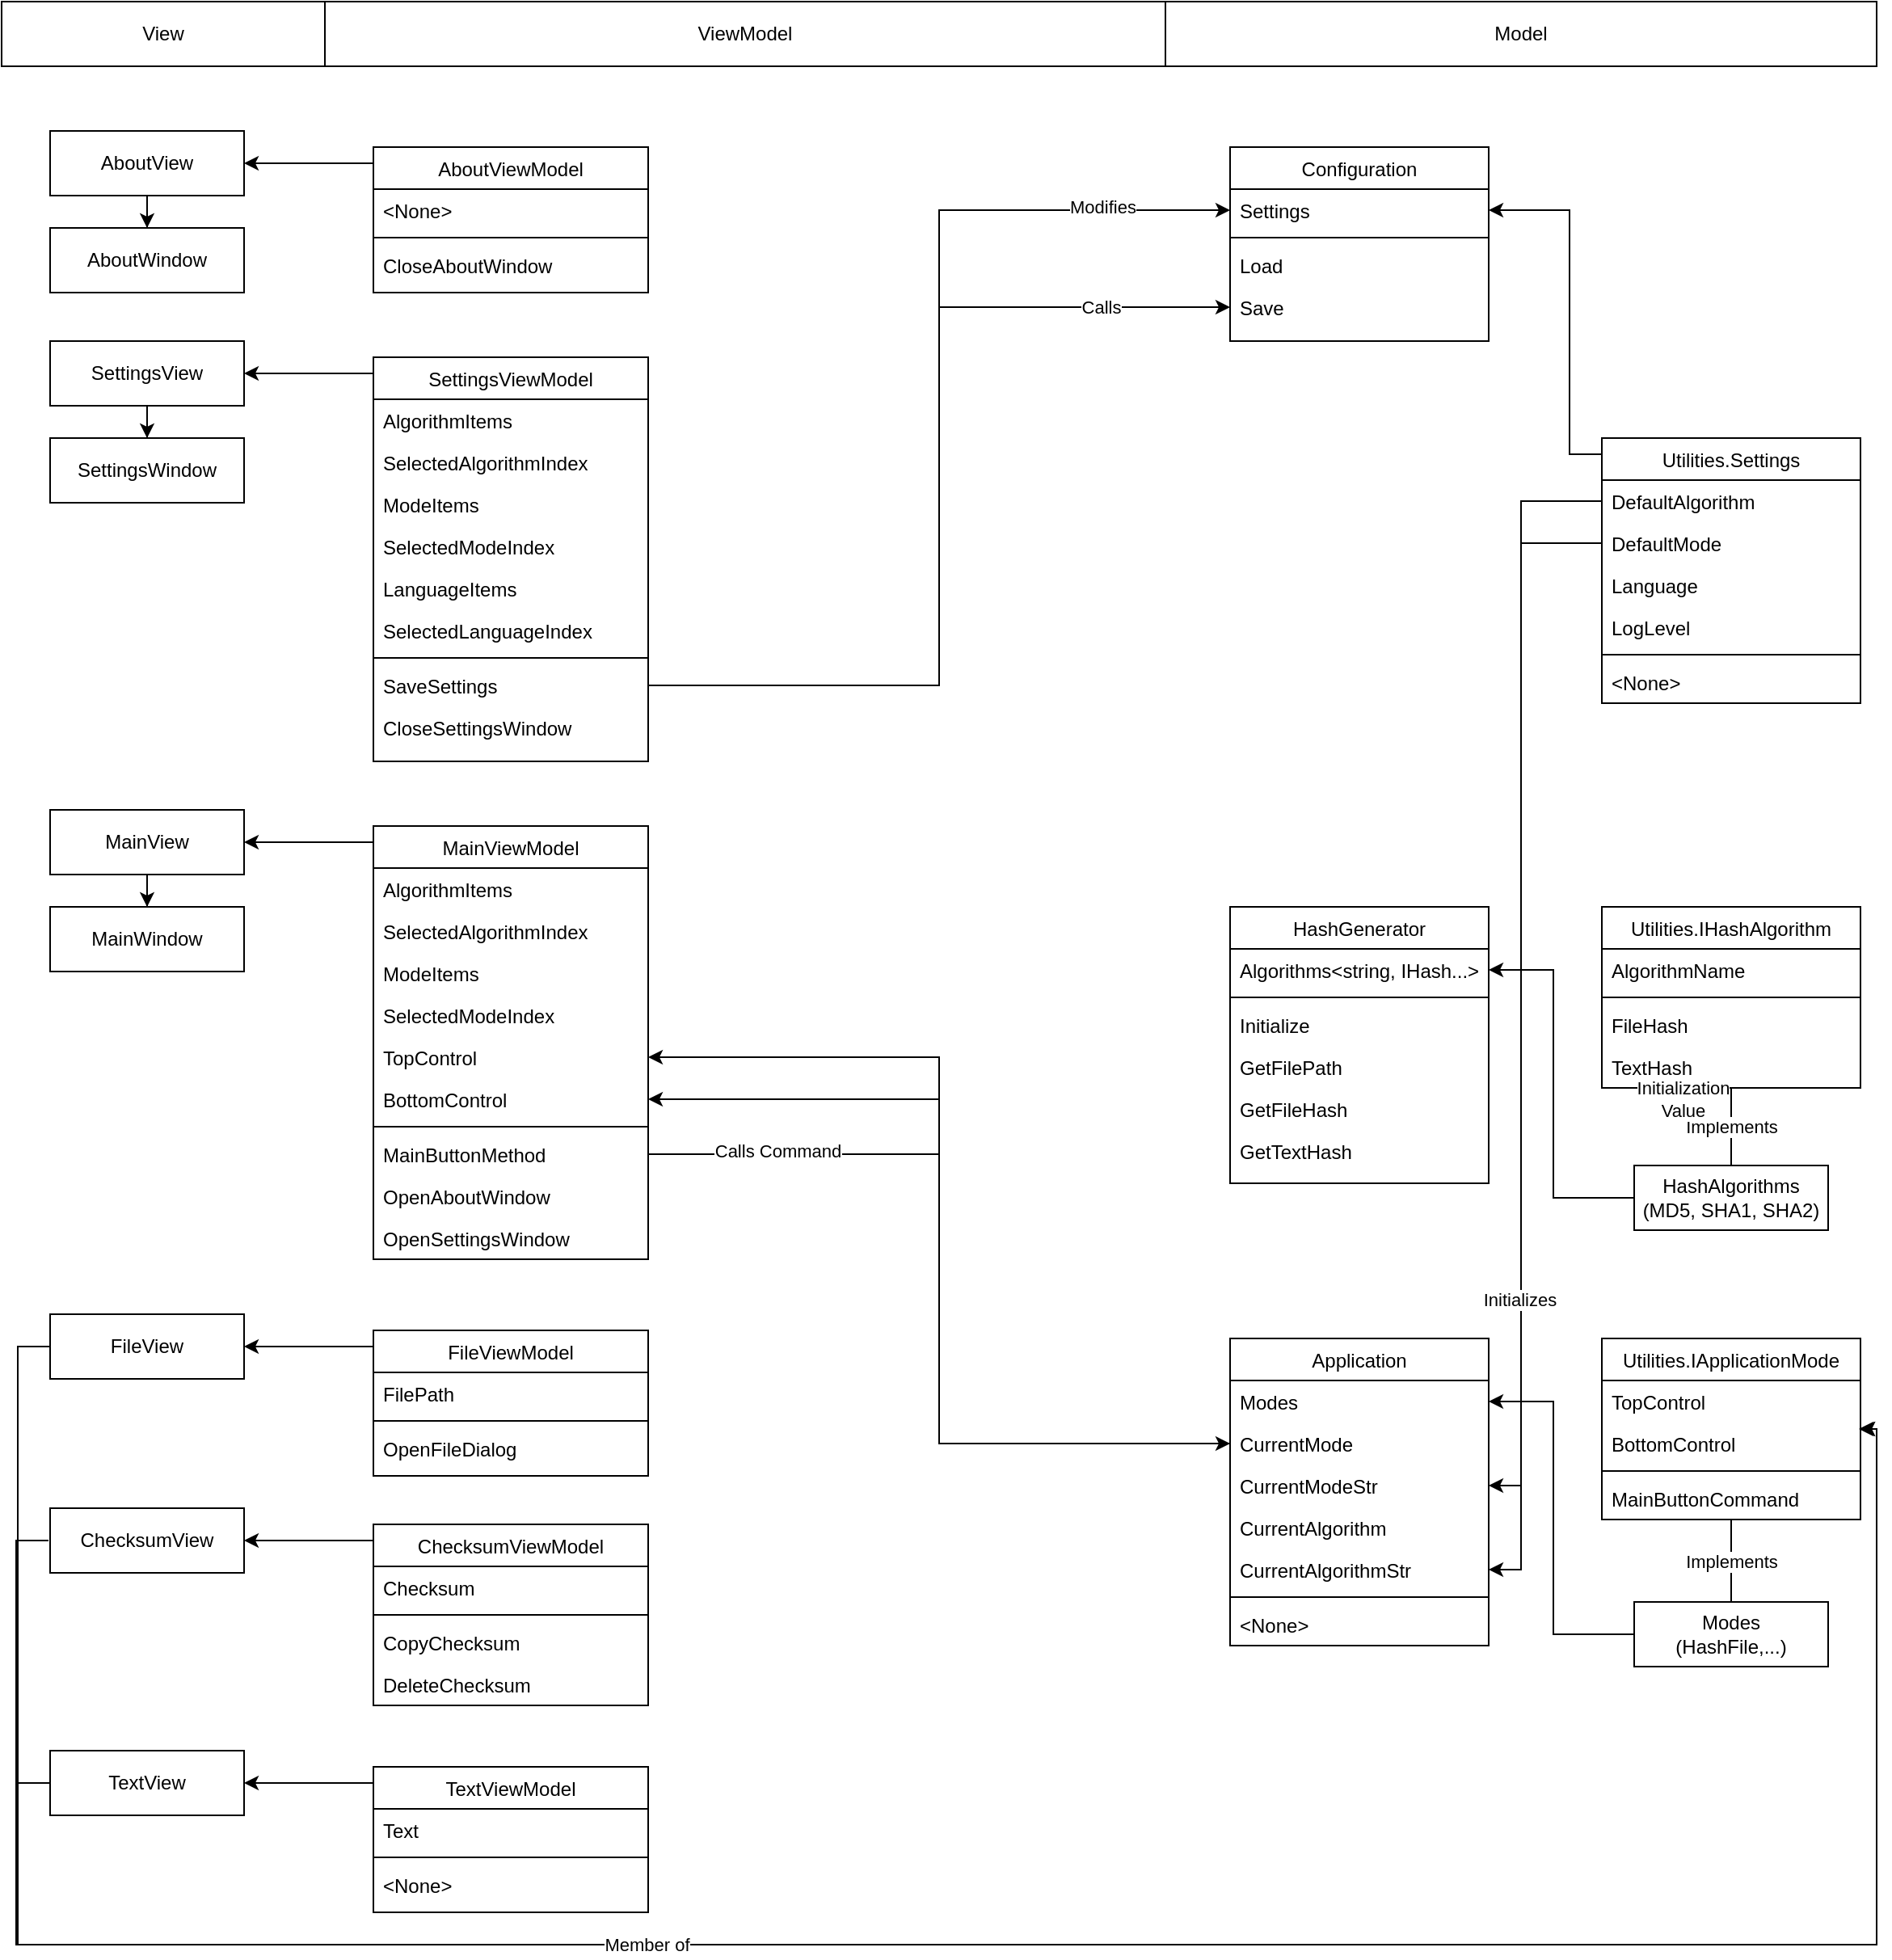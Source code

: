 <mxfile version="22.0.0" type="device">
  <diagram id="C5RBs43oDa-KdzZeNtuy" name="Page-1">
    <mxGraphModel dx="2074" dy="1118" grid="1" gridSize="10" guides="1" tooltips="1" connect="1" arrows="1" fold="1" page="1" pageScale="1" pageWidth="1169" pageHeight="827" math="0" shadow="0">
      <root>
        <mxCell id="WIyWlLk6GJQsqaUBKTNV-0" />
        <mxCell id="WIyWlLk6GJQsqaUBKTNV-1" parent="WIyWlLk6GJQsqaUBKTNV-0" />
        <mxCell id="zkfFHV4jXpPFQw0GAbJ--6" value="AboutViewModel" style="swimlane;fontStyle=0;align=center;verticalAlign=top;childLayout=stackLayout;horizontal=1;startSize=26;horizontalStack=0;resizeParent=1;resizeLast=0;collapsible=1;marginBottom=0;rounded=0;shadow=0;strokeWidth=1;" parent="WIyWlLk6GJQsqaUBKTNV-1" vertex="1">
          <mxGeometry x="230" y="90" width="170" height="90" as="geometry">
            <mxRectangle x="130" y="380" width="160" height="26" as="alternateBounds" />
          </mxGeometry>
        </mxCell>
        <mxCell id="zkfFHV4jXpPFQw0GAbJ--7" value="&lt;None&gt;" style="text;align=left;verticalAlign=top;spacingLeft=4;spacingRight=4;overflow=hidden;rotatable=0;points=[[0,0.5],[1,0.5]];portConstraint=eastwest;" parent="zkfFHV4jXpPFQw0GAbJ--6" vertex="1">
          <mxGeometry y="26" width="170" height="26" as="geometry" />
        </mxCell>
        <mxCell id="zkfFHV4jXpPFQw0GAbJ--9" value="" style="line;html=1;strokeWidth=1;align=left;verticalAlign=middle;spacingTop=-1;spacingLeft=3;spacingRight=3;rotatable=0;labelPosition=right;points=[];portConstraint=eastwest;" parent="zkfFHV4jXpPFQw0GAbJ--6" vertex="1">
          <mxGeometry y="52" width="170" height="8" as="geometry" />
        </mxCell>
        <mxCell id="zkfFHV4jXpPFQw0GAbJ--11" value="CloseAboutWindow" style="text;align=left;verticalAlign=top;spacingLeft=4;spacingRight=4;overflow=hidden;rotatable=0;points=[[0,0.5],[1,0.5]];portConstraint=eastwest;" parent="zkfFHV4jXpPFQw0GAbJ--6" vertex="1">
          <mxGeometry y="60" width="170" height="26" as="geometry" />
        </mxCell>
        <mxCell id="o7y_XkkryzYXUFu8QQgn-57" value="Implements" style="edgeStyle=orthogonalEdgeStyle;rounded=0;orthogonalLoop=1;jettySize=auto;html=1;endArrow=none;endFill=0;" parent="WIyWlLk6GJQsqaUBKTNV-1" source="o7y_XkkryzYXUFu8QQgn-0" target="o7y_XkkryzYXUFu8QQgn-56" edge="1">
          <mxGeometry relative="1" as="geometry" />
        </mxCell>
        <mxCell id="o7y_XkkryzYXUFu8QQgn-0" value="Utilities.IHashAlgorithm" style="swimlane;fontStyle=0;align=center;verticalAlign=top;childLayout=stackLayout;horizontal=1;startSize=26;horizontalStack=0;resizeParent=1;resizeLast=0;collapsible=1;marginBottom=0;rounded=0;shadow=0;strokeWidth=1;" parent="WIyWlLk6GJQsqaUBKTNV-1" vertex="1">
          <mxGeometry x="990" y="560" width="160" height="112" as="geometry">
            <mxRectangle x="130" y="380" width="160" height="26" as="alternateBounds" />
          </mxGeometry>
        </mxCell>
        <mxCell id="o7y_XkkryzYXUFu8QQgn-1" value="AlgorithmName" style="text;align=left;verticalAlign=top;spacingLeft=4;spacingRight=4;overflow=hidden;rotatable=0;points=[[0,0.5],[1,0.5]];portConstraint=eastwest;" parent="o7y_XkkryzYXUFu8QQgn-0" vertex="1">
          <mxGeometry y="26" width="160" height="26" as="geometry" />
        </mxCell>
        <mxCell id="o7y_XkkryzYXUFu8QQgn-2" value="" style="line;html=1;strokeWidth=1;align=left;verticalAlign=middle;spacingTop=-1;spacingLeft=3;spacingRight=3;rotatable=0;labelPosition=right;points=[];portConstraint=eastwest;" parent="o7y_XkkryzYXUFu8QQgn-0" vertex="1">
          <mxGeometry y="52" width="160" height="8" as="geometry" />
        </mxCell>
        <mxCell id="o7y_XkkryzYXUFu8QQgn-3" value="FileHash" style="text;align=left;verticalAlign=top;spacingLeft=4;spacingRight=4;overflow=hidden;rotatable=0;points=[[0,0.5],[1,0.5]];portConstraint=eastwest;" parent="o7y_XkkryzYXUFu8QQgn-0" vertex="1">
          <mxGeometry y="60" width="160" height="26" as="geometry" />
        </mxCell>
        <mxCell id="o7y_XkkryzYXUFu8QQgn-45" value="TextHash" style="text;align=left;verticalAlign=top;spacingLeft=4;spacingRight=4;overflow=hidden;rotatable=0;points=[[0,0.5],[1,0.5]];portConstraint=eastwest;" parent="o7y_XkkryzYXUFu8QQgn-0" vertex="1">
          <mxGeometry y="86" width="160" height="26" as="geometry" />
        </mxCell>
        <mxCell id="o7y_XkkryzYXUFu8QQgn-4" value="SettingsViewModel" style="swimlane;fontStyle=0;align=center;verticalAlign=top;childLayout=stackLayout;horizontal=1;startSize=26;horizontalStack=0;resizeParent=1;resizeLast=0;collapsible=1;marginBottom=0;rounded=0;shadow=0;strokeWidth=1;" parent="WIyWlLk6GJQsqaUBKTNV-1" vertex="1">
          <mxGeometry x="230" y="220" width="170" height="250" as="geometry">
            <mxRectangle x="130" y="380" width="160" height="26" as="alternateBounds" />
          </mxGeometry>
        </mxCell>
        <mxCell id="o7y_XkkryzYXUFu8QQgn-111" value="AlgorithmItems" style="text;align=left;verticalAlign=top;spacingLeft=4;spacingRight=4;overflow=hidden;rotatable=0;points=[[0,0.5],[1,0.5]];portConstraint=eastwest;" parent="o7y_XkkryzYXUFu8QQgn-4" vertex="1">
          <mxGeometry y="26" width="170" height="26" as="geometry" />
        </mxCell>
        <mxCell id="o7y_XkkryzYXUFu8QQgn-113" value="SelectedAlgorithmIndex" style="text;align=left;verticalAlign=top;spacingLeft=4;spacingRight=4;overflow=hidden;rotatable=0;points=[[0,0.5],[1,0.5]];portConstraint=eastwest;" parent="o7y_XkkryzYXUFu8QQgn-4" vertex="1">
          <mxGeometry y="52" width="170" height="26" as="geometry" />
        </mxCell>
        <mxCell id="o7y_XkkryzYXUFu8QQgn-8" value="ModeItems" style="text;align=left;verticalAlign=top;spacingLeft=4;spacingRight=4;overflow=hidden;rotatable=0;points=[[0,0.5],[1,0.5]];portConstraint=eastwest;" parent="o7y_XkkryzYXUFu8QQgn-4" vertex="1">
          <mxGeometry y="78" width="170" height="26" as="geometry" />
        </mxCell>
        <mxCell id="o7y_XkkryzYXUFu8QQgn-114" value="SelectedModeIndex" style="text;align=left;verticalAlign=top;spacingLeft=4;spacingRight=4;overflow=hidden;rotatable=0;points=[[0,0.5],[1,0.5]];portConstraint=eastwest;" parent="o7y_XkkryzYXUFu8QQgn-4" vertex="1">
          <mxGeometry y="104" width="170" height="26" as="geometry" />
        </mxCell>
        <mxCell id="o7y_XkkryzYXUFu8QQgn-9" value="LanguageItems" style="text;align=left;verticalAlign=top;spacingLeft=4;spacingRight=4;overflow=hidden;rotatable=0;points=[[0,0.5],[1,0.5]];portConstraint=eastwest;" parent="o7y_XkkryzYXUFu8QQgn-4" vertex="1">
          <mxGeometry y="130" width="170" height="26" as="geometry" />
        </mxCell>
        <mxCell id="o7y_XkkryzYXUFu8QQgn-116" value="SelectedLanguageIndex" style="text;align=left;verticalAlign=top;spacingLeft=4;spacingRight=4;overflow=hidden;rotatable=0;points=[[0,0.5],[1,0.5]];portConstraint=eastwest;" parent="o7y_XkkryzYXUFu8QQgn-4" vertex="1">
          <mxGeometry y="156" width="170" height="26" as="geometry" />
        </mxCell>
        <mxCell id="o7y_XkkryzYXUFu8QQgn-6" value="" style="line;html=1;strokeWidth=1;align=left;verticalAlign=middle;spacingTop=-1;spacingLeft=3;spacingRight=3;rotatable=0;labelPosition=right;points=[];portConstraint=eastwest;" parent="o7y_XkkryzYXUFu8QQgn-4" vertex="1">
          <mxGeometry y="182" width="170" height="8" as="geometry" />
        </mxCell>
        <mxCell id="o7y_XkkryzYXUFu8QQgn-7" value="SaveSettings" style="text;align=left;verticalAlign=top;spacingLeft=4;spacingRight=4;overflow=hidden;rotatable=0;points=[[0,0.5],[1,0.5]];portConstraint=eastwest;" parent="o7y_XkkryzYXUFu8QQgn-4" vertex="1">
          <mxGeometry y="190" width="170" height="26" as="geometry" />
        </mxCell>
        <mxCell id="o7y_XkkryzYXUFu8QQgn-10" value="CloseSettingsWindow" style="text;align=left;verticalAlign=top;spacingLeft=4;spacingRight=4;overflow=hidden;rotatable=0;points=[[0,0.5],[1,0.5]];portConstraint=eastwest;" parent="o7y_XkkryzYXUFu8QQgn-4" vertex="1">
          <mxGeometry y="216" width="170" height="26" as="geometry" />
        </mxCell>
        <mxCell id="o7y_XkkryzYXUFu8QQgn-11" value="MainViewModel" style="swimlane;fontStyle=0;align=center;verticalAlign=top;childLayout=stackLayout;horizontal=1;startSize=26;horizontalStack=0;resizeParent=1;resizeLast=0;collapsible=1;marginBottom=0;rounded=0;shadow=0;strokeWidth=1;" parent="WIyWlLk6GJQsqaUBKTNV-1" vertex="1">
          <mxGeometry x="230" y="510" width="170" height="268" as="geometry">
            <mxRectangle x="130" y="380" width="160" height="26" as="alternateBounds" />
          </mxGeometry>
        </mxCell>
        <mxCell id="o7y_XkkryzYXUFu8QQgn-12" value="AlgorithmItems" style="text;align=left;verticalAlign=top;spacingLeft=4;spacingRight=4;overflow=hidden;rotatable=0;points=[[0,0.5],[1,0.5]];portConstraint=eastwest;" parent="o7y_XkkryzYXUFu8QQgn-11" vertex="1">
          <mxGeometry y="26" width="170" height="26" as="geometry" />
        </mxCell>
        <mxCell id="o7y_XkkryzYXUFu8QQgn-112" value="SelectedAlgorithmIndex" style="text;align=left;verticalAlign=top;spacingLeft=4;spacingRight=4;overflow=hidden;rotatable=0;points=[[0,0.5],[1,0.5]];portConstraint=eastwest;" parent="o7y_XkkryzYXUFu8QQgn-11" vertex="1">
          <mxGeometry y="52" width="170" height="26" as="geometry" />
        </mxCell>
        <mxCell id="o7y_XkkryzYXUFu8QQgn-22" value="ModeItems" style="text;align=left;verticalAlign=top;spacingLeft=4;spacingRight=4;overflow=hidden;rotatable=0;points=[[0,0.5],[1,0.5]];portConstraint=eastwest;" parent="o7y_XkkryzYXUFu8QQgn-11" vertex="1">
          <mxGeometry y="78" width="170" height="26" as="geometry" />
        </mxCell>
        <mxCell id="o7y_XkkryzYXUFu8QQgn-117" value="SelectedModeIndex" style="text;align=left;verticalAlign=top;spacingLeft=4;spacingRight=4;overflow=hidden;rotatable=0;points=[[0,0.5],[1,0.5]];portConstraint=eastwest;" parent="o7y_XkkryzYXUFu8QQgn-11" vertex="1">
          <mxGeometry y="104" width="170" height="26" as="geometry" />
        </mxCell>
        <mxCell id="o7y_XkkryzYXUFu8QQgn-159" value="TopControl" style="text;align=left;verticalAlign=top;spacingLeft=4;spacingRight=4;overflow=hidden;rotatable=0;points=[[0,0.5],[1,0.5]];portConstraint=eastwest;" parent="o7y_XkkryzYXUFu8QQgn-11" vertex="1">
          <mxGeometry y="130" width="170" height="26" as="geometry" />
        </mxCell>
        <mxCell id="o7y_XkkryzYXUFu8QQgn-158" value="BottomControl" style="text;align=left;verticalAlign=top;spacingLeft=4;spacingRight=4;overflow=hidden;rotatable=0;points=[[0,0.5],[1,0.5]];portConstraint=eastwest;" parent="o7y_XkkryzYXUFu8QQgn-11" vertex="1">
          <mxGeometry y="156" width="170" height="26" as="geometry" />
        </mxCell>
        <mxCell id="o7y_XkkryzYXUFu8QQgn-13" value="" style="line;html=1;strokeWidth=1;align=left;verticalAlign=middle;spacingTop=-1;spacingLeft=3;spacingRight=3;rotatable=0;labelPosition=right;points=[];portConstraint=eastwest;" parent="o7y_XkkryzYXUFu8QQgn-11" vertex="1">
          <mxGeometry y="182" width="170" height="8" as="geometry" />
        </mxCell>
        <mxCell id="o7y_XkkryzYXUFu8QQgn-14" value="MainButtonMethod" style="text;align=left;verticalAlign=top;spacingLeft=4;spacingRight=4;overflow=hidden;rotatable=0;points=[[0,0.5],[1,0.5]];portConstraint=eastwest;" parent="o7y_XkkryzYXUFu8QQgn-11" vertex="1">
          <mxGeometry y="190" width="170" height="26" as="geometry" />
        </mxCell>
        <mxCell id="o7y_XkkryzYXUFu8QQgn-135" value="OpenAboutWindow" style="text;align=left;verticalAlign=top;spacingLeft=4;spacingRight=4;overflow=hidden;rotatable=0;points=[[0,0.5],[1,0.5]];portConstraint=eastwest;" parent="o7y_XkkryzYXUFu8QQgn-11" vertex="1">
          <mxGeometry y="216" width="170" height="26" as="geometry" />
        </mxCell>
        <mxCell id="o7y_XkkryzYXUFu8QQgn-136" value="OpenSettingsWindow" style="text;align=left;verticalAlign=top;spacingLeft=4;spacingRight=4;overflow=hidden;rotatable=0;points=[[0,0.5],[1,0.5]];portConstraint=eastwest;" parent="o7y_XkkryzYXUFu8QQgn-11" vertex="1">
          <mxGeometry y="242" width="170" height="26" as="geometry" />
        </mxCell>
        <mxCell id="o7y_XkkryzYXUFu8QQgn-16" style="edgeStyle=orthogonalEdgeStyle;rounded=0;orthogonalLoop=1;jettySize=auto;html=1;startArrow=classic;startFill=1;endArrow=none;endFill=0;" parent="WIyWlLk6GJQsqaUBKTNV-1" source="o7y_XkkryzYXUFu8QQgn-15" target="zkfFHV4jXpPFQw0GAbJ--6" edge="1">
          <mxGeometry relative="1" as="geometry">
            <Array as="points">
              <mxPoint x="190" y="100" />
              <mxPoint x="190" y="100" />
            </Array>
          </mxGeometry>
        </mxCell>
        <mxCell id="o7y_XkkryzYXUFu8QQgn-15" value="AboutView" style="rounded=0;whiteSpace=wrap;html=1;" parent="WIyWlLk6GJQsqaUBKTNV-1" vertex="1">
          <mxGeometry x="30" y="80" width="120" height="40" as="geometry" />
        </mxCell>
        <mxCell id="o7y_XkkryzYXUFu8QQgn-17" style="edgeStyle=orthogonalEdgeStyle;rounded=0;orthogonalLoop=1;jettySize=auto;html=1;startArrow=classic;startFill=1;endArrow=none;endFill=0;" parent="WIyWlLk6GJQsqaUBKTNV-1" source="o7y_XkkryzYXUFu8QQgn-18" target="o7y_XkkryzYXUFu8QQgn-4" edge="1">
          <mxGeometry relative="1" as="geometry">
            <mxPoint x="200" y="230" as="targetPoint" />
            <Array as="points">
              <mxPoint x="190" y="230" />
              <mxPoint x="190" y="230" />
            </Array>
          </mxGeometry>
        </mxCell>
        <mxCell id="o7y_XkkryzYXUFu8QQgn-18" value="SettingsView" style="rounded=0;whiteSpace=wrap;html=1;" parent="WIyWlLk6GJQsqaUBKTNV-1" vertex="1">
          <mxGeometry x="30" y="210" width="120" height="40" as="geometry" />
        </mxCell>
        <mxCell id="o7y_XkkryzYXUFu8QQgn-19" style="edgeStyle=orthogonalEdgeStyle;rounded=0;orthogonalLoop=1;jettySize=auto;html=1;startArrow=classic;startFill=1;endArrow=none;endFill=0;" parent="WIyWlLk6GJQsqaUBKTNV-1" source="o7y_XkkryzYXUFu8QQgn-20" target="o7y_XkkryzYXUFu8QQgn-11" edge="1">
          <mxGeometry relative="1" as="geometry">
            <mxPoint x="130" y="630" as="targetPoint" />
            <Array as="points">
              <mxPoint x="180" y="520" />
              <mxPoint x="180" y="520" />
            </Array>
          </mxGeometry>
        </mxCell>
        <mxCell id="o7y_XkkryzYXUFu8QQgn-20" value="MainView" style="rounded=0;whiteSpace=wrap;html=1;" parent="WIyWlLk6GJQsqaUBKTNV-1" vertex="1">
          <mxGeometry x="30" y="500" width="120" height="40" as="geometry" />
        </mxCell>
        <mxCell id="o7y_XkkryzYXUFu8QQgn-31" value="Configuration" style="swimlane;fontStyle=0;align=center;verticalAlign=top;childLayout=stackLayout;horizontal=1;startSize=26;horizontalStack=0;resizeParent=1;resizeLast=0;collapsible=1;marginBottom=0;rounded=0;shadow=0;strokeWidth=1;" parent="WIyWlLk6GJQsqaUBKTNV-1" vertex="1">
          <mxGeometry x="760" y="90" width="160" height="120" as="geometry">
            <mxRectangle x="130" y="380" width="160" height="26" as="alternateBounds" />
          </mxGeometry>
        </mxCell>
        <mxCell id="o7y_XkkryzYXUFu8QQgn-32" value="Settings" style="text;align=left;verticalAlign=top;spacingLeft=4;spacingRight=4;overflow=hidden;rotatable=0;points=[[0,0.5],[1,0.5]];portConstraint=eastwest;" parent="o7y_XkkryzYXUFu8QQgn-31" vertex="1">
          <mxGeometry y="26" width="160" height="26" as="geometry" />
        </mxCell>
        <mxCell id="o7y_XkkryzYXUFu8QQgn-33" value="" style="line;html=1;strokeWidth=1;align=left;verticalAlign=middle;spacingTop=-1;spacingLeft=3;spacingRight=3;rotatable=0;labelPosition=right;points=[];portConstraint=eastwest;" parent="o7y_XkkryzYXUFu8QQgn-31" vertex="1">
          <mxGeometry y="52" width="160" height="8" as="geometry" />
        </mxCell>
        <mxCell id="o7y_XkkryzYXUFu8QQgn-34" value="Load" style="text;align=left;verticalAlign=top;spacingLeft=4;spacingRight=4;overflow=hidden;rotatable=0;points=[[0,0.5],[1,0.5]];portConstraint=eastwest;" parent="o7y_XkkryzYXUFu8QQgn-31" vertex="1">
          <mxGeometry y="60" width="160" height="26" as="geometry" />
        </mxCell>
        <mxCell id="o7y_XkkryzYXUFu8QQgn-44" value="Save" style="text;align=left;verticalAlign=top;spacingLeft=4;spacingRight=4;overflow=hidden;rotatable=0;points=[[0,0.5],[1,0.5]];portConstraint=eastwest;" parent="o7y_XkkryzYXUFu8QQgn-31" vertex="1">
          <mxGeometry y="86" width="160" height="26" as="geometry" />
        </mxCell>
        <mxCell id="o7y_XkkryzYXUFu8QQgn-43" style="edgeStyle=orthogonalEdgeStyle;rounded=0;orthogonalLoop=1;jettySize=auto;html=1;" parent="WIyWlLk6GJQsqaUBKTNV-1" source="o7y_XkkryzYXUFu8QQgn-35" target="o7y_XkkryzYXUFu8QQgn-32" edge="1">
          <mxGeometry relative="1" as="geometry">
            <Array as="points">
              <mxPoint x="970" y="280" />
              <mxPoint x="970" y="129" />
            </Array>
          </mxGeometry>
        </mxCell>
        <mxCell id="o7y_XkkryzYXUFu8QQgn-35" value="Utilities.Settings" style="swimlane;fontStyle=0;align=center;verticalAlign=top;childLayout=stackLayout;horizontal=1;startSize=26;horizontalStack=0;resizeParent=1;resizeLast=0;collapsible=1;marginBottom=0;rounded=0;shadow=0;strokeWidth=1;" parent="WIyWlLk6GJQsqaUBKTNV-1" vertex="1">
          <mxGeometry x="990" y="270" width="160" height="164" as="geometry">
            <mxRectangle x="130" y="380" width="160" height="26" as="alternateBounds" />
          </mxGeometry>
        </mxCell>
        <mxCell id="o7y_XkkryzYXUFu8QQgn-36" value="DefaultAlgorithm" style="text;align=left;verticalAlign=top;spacingLeft=4;spacingRight=4;overflow=hidden;rotatable=0;points=[[0,0.5],[1,0.5]];portConstraint=eastwest;" parent="o7y_XkkryzYXUFu8QQgn-35" vertex="1">
          <mxGeometry y="26" width="160" height="26" as="geometry" />
        </mxCell>
        <mxCell id="o7y_XkkryzYXUFu8QQgn-39" value="DefaultMode" style="text;align=left;verticalAlign=top;spacingLeft=4;spacingRight=4;overflow=hidden;rotatable=0;points=[[0,0.5],[1,0.5]];portConstraint=eastwest;" parent="o7y_XkkryzYXUFu8QQgn-35" vertex="1">
          <mxGeometry y="52" width="160" height="26" as="geometry" />
        </mxCell>
        <mxCell id="o7y_XkkryzYXUFu8QQgn-41" value="Language" style="text;align=left;verticalAlign=top;spacingLeft=4;spacingRight=4;overflow=hidden;rotatable=0;points=[[0,0.5],[1,0.5]];portConstraint=eastwest;" parent="o7y_XkkryzYXUFu8QQgn-35" vertex="1">
          <mxGeometry y="78" width="160" height="26" as="geometry" />
        </mxCell>
        <mxCell id="o7y_XkkryzYXUFu8QQgn-40" value="LogLevel" style="text;align=left;verticalAlign=top;spacingLeft=4;spacingRight=4;overflow=hidden;rotatable=0;points=[[0,0.5],[1,0.5]];portConstraint=eastwest;" parent="o7y_XkkryzYXUFu8QQgn-35" vertex="1">
          <mxGeometry y="104" width="160" height="26" as="geometry" />
        </mxCell>
        <mxCell id="o7y_XkkryzYXUFu8QQgn-37" value="" style="line;html=1;strokeWidth=1;align=left;verticalAlign=middle;spacingTop=-1;spacingLeft=3;spacingRight=3;rotatable=0;labelPosition=right;points=[];portConstraint=eastwest;" parent="o7y_XkkryzYXUFu8QQgn-35" vertex="1">
          <mxGeometry y="130" width="160" height="8" as="geometry" />
        </mxCell>
        <mxCell id="o7y_XkkryzYXUFu8QQgn-42" value="&lt;None&gt;" style="text;align=left;verticalAlign=top;spacingLeft=4;spacingRight=4;overflow=hidden;rotatable=0;points=[[0,0.5],[1,0.5]];portConstraint=eastwest;" parent="o7y_XkkryzYXUFu8QQgn-35" vertex="1">
          <mxGeometry y="138" width="160" height="26" as="geometry" />
        </mxCell>
        <mxCell id="o7y_XkkryzYXUFu8QQgn-46" value="HashGenerator" style="swimlane;fontStyle=0;align=center;verticalAlign=top;childLayout=stackLayout;horizontal=1;startSize=26;horizontalStack=0;resizeParent=1;resizeLast=0;collapsible=1;marginBottom=0;rounded=0;shadow=0;strokeWidth=1;" parent="WIyWlLk6GJQsqaUBKTNV-1" vertex="1">
          <mxGeometry x="760" y="560" width="160" height="171" as="geometry">
            <mxRectangle x="130" y="380" width="160" height="26" as="alternateBounds" />
          </mxGeometry>
        </mxCell>
        <mxCell id="o7y_XkkryzYXUFu8QQgn-47" value="Algorithms&lt;string, IHash...&gt;" style="text;align=left;verticalAlign=top;spacingLeft=4;spacingRight=4;overflow=hidden;rotatable=0;points=[[0,0.5],[1,0.5]];portConstraint=eastwest;" parent="o7y_XkkryzYXUFu8QQgn-46" vertex="1">
          <mxGeometry y="26" width="160" height="26" as="geometry" />
        </mxCell>
        <mxCell id="o7y_XkkryzYXUFu8QQgn-48" value="" style="line;html=1;strokeWidth=1;align=left;verticalAlign=middle;spacingTop=-1;spacingLeft=3;spacingRight=3;rotatable=0;labelPosition=right;points=[];portConstraint=eastwest;" parent="o7y_XkkryzYXUFu8QQgn-46" vertex="1">
          <mxGeometry y="52" width="160" height="8" as="geometry" />
        </mxCell>
        <mxCell id="o7y_XkkryzYXUFu8QQgn-49" value="Initialize" style="text;align=left;verticalAlign=top;spacingLeft=4;spacingRight=4;overflow=hidden;rotatable=0;points=[[0,0.5],[1,0.5]];portConstraint=eastwest;" parent="o7y_XkkryzYXUFu8QQgn-46" vertex="1">
          <mxGeometry y="60" width="160" height="26" as="geometry" />
        </mxCell>
        <mxCell id="o7y_XkkryzYXUFu8QQgn-50" value="GetFilePath" style="text;align=left;verticalAlign=top;spacingLeft=4;spacingRight=4;overflow=hidden;rotatable=0;points=[[0,0.5],[1,0.5]];portConstraint=eastwest;" parent="o7y_XkkryzYXUFu8QQgn-46" vertex="1">
          <mxGeometry y="86" width="160" height="26" as="geometry" />
        </mxCell>
        <mxCell id="o7y_XkkryzYXUFu8QQgn-59" value="GetFileHash" style="text;align=left;verticalAlign=top;spacingLeft=4;spacingRight=4;overflow=hidden;rotatable=0;points=[[0,0.5],[1,0.5]];portConstraint=eastwest;" parent="o7y_XkkryzYXUFu8QQgn-46" vertex="1">
          <mxGeometry y="112" width="160" height="26" as="geometry" />
        </mxCell>
        <mxCell id="o7y_XkkryzYXUFu8QQgn-60" value="GetTextHash" style="text;align=left;verticalAlign=top;spacingLeft=4;spacingRight=4;overflow=hidden;rotatable=0;points=[[0,0.5],[1,0.5]];portConstraint=eastwest;" parent="o7y_XkkryzYXUFu8QQgn-46" vertex="1">
          <mxGeometry y="138" width="160" height="26" as="geometry" />
        </mxCell>
        <mxCell id="o7y_XkkryzYXUFu8QQgn-118" style="edgeStyle=orthogonalEdgeStyle;rounded=0;orthogonalLoop=1;jettySize=auto;html=1;" parent="WIyWlLk6GJQsqaUBKTNV-1" source="o7y_XkkryzYXUFu8QQgn-56" target="o7y_XkkryzYXUFu8QQgn-47" edge="1">
          <mxGeometry relative="1" as="geometry">
            <Array as="points">
              <mxPoint x="960" y="740" />
              <mxPoint x="960" y="599" />
            </Array>
          </mxGeometry>
        </mxCell>
        <mxCell id="o7y_XkkryzYXUFu8QQgn-56" value="&lt;div&gt;HashAlgorithms&lt;/div&gt;&lt;div&gt;(MD5, SHA1, SHA2)&lt;br&gt;&lt;/div&gt;" style="rounded=0;whiteSpace=wrap;html=1;" parent="WIyWlLk6GJQsqaUBKTNV-1" vertex="1">
          <mxGeometry x="1010" y="720" width="120" height="40" as="geometry" />
        </mxCell>
        <mxCell id="o7y_XkkryzYXUFu8QQgn-61" value="View" style="rounded=0;whiteSpace=wrap;html=1;" parent="WIyWlLk6GJQsqaUBKTNV-1" vertex="1">
          <mxGeometry width="200" height="40" as="geometry" />
        </mxCell>
        <mxCell id="o7y_XkkryzYXUFu8QQgn-62" value="Model" style="rounded=0;whiteSpace=wrap;html=1;" parent="WIyWlLk6GJQsqaUBKTNV-1" vertex="1">
          <mxGeometry x="720" width="440" height="40" as="geometry" />
        </mxCell>
        <mxCell id="o7y_XkkryzYXUFu8QQgn-75" value="FileViewModel" style="swimlane;fontStyle=0;align=center;verticalAlign=top;childLayout=stackLayout;horizontal=1;startSize=26;horizontalStack=0;resizeParent=1;resizeLast=0;collapsible=1;marginBottom=0;rounded=0;shadow=0;strokeWidth=1;" parent="WIyWlLk6GJQsqaUBKTNV-1" vertex="1">
          <mxGeometry x="230" y="822" width="170" height="90" as="geometry">
            <mxRectangle x="130" y="380" width="160" height="26" as="alternateBounds" />
          </mxGeometry>
        </mxCell>
        <mxCell id="o7y_XkkryzYXUFu8QQgn-76" value="FilePath" style="text;align=left;verticalAlign=top;spacingLeft=4;spacingRight=4;overflow=hidden;rotatable=0;points=[[0,0.5],[1,0.5]];portConstraint=eastwest;" parent="o7y_XkkryzYXUFu8QQgn-75" vertex="1">
          <mxGeometry y="26" width="170" height="26" as="geometry" />
        </mxCell>
        <mxCell id="o7y_XkkryzYXUFu8QQgn-79" value="" style="line;html=1;strokeWidth=1;align=left;verticalAlign=middle;spacingTop=-1;spacingLeft=3;spacingRight=3;rotatable=0;labelPosition=right;points=[];portConstraint=eastwest;" parent="o7y_XkkryzYXUFu8QQgn-75" vertex="1">
          <mxGeometry y="52" width="170" height="8" as="geometry" />
        </mxCell>
        <mxCell id="o7y_XkkryzYXUFu8QQgn-80" value="OpenFileDialog" style="text;align=left;verticalAlign=top;spacingLeft=4;spacingRight=4;overflow=hidden;rotatable=0;points=[[0,0.5],[1,0.5]];portConstraint=eastwest;" parent="o7y_XkkryzYXUFu8QQgn-75" vertex="1">
          <mxGeometry y="60" width="170" height="26" as="geometry" />
        </mxCell>
        <mxCell id="o7y_XkkryzYXUFu8QQgn-81" style="edgeStyle=orthogonalEdgeStyle;rounded=0;orthogonalLoop=1;jettySize=auto;html=1;startArrow=classic;startFill=1;endArrow=none;endFill=0;" parent="WIyWlLk6GJQsqaUBKTNV-1" source="o7y_XkkryzYXUFu8QQgn-82" target="o7y_XkkryzYXUFu8QQgn-75" edge="1">
          <mxGeometry relative="1" as="geometry">
            <mxPoint x="130" y="942" as="targetPoint" />
            <Array as="points">
              <mxPoint x="180" y="832" />
              <mxPoint x="180" y="832" />
            </Array>
          </mxGeometry>
        </mxCell>
        <mxCell id="o7y_XkkryzYXUFu8QQgn-98" style="edgeStyle=orthogonalEdgeStyle;rounded=0;orthogonalLoop=1;jettySize=auto;html=1;" parent="WIyWlLk6GJQsqaUBKTNV-1" source="o7y_XkkryzYXUFu8QQgn-82" target="8JC7j_d0ei9MFpGeUEnW-0" edge="1">
          <mxGeometry relative="1" as="geometry">
            <Array as="points">
              <mxPoint x="10" y="832" />
              <mxPoint x="10" y="1202" />
              <mxPoint x="1160" y="1202" />
              <mxPoint x="1160" y="883" />
            </Array>
            <mxPoint x="480" y="1069" as="targetPoint" />
          </mxGeometry>
        </mxCell>
        <mxCell id="o7y_XkkryzYXUFu8QQgn-82" value="FileView" style="rounded=0;whiteSpace=wrap;html=1;" parent="WIyWlLk6GJQsqaUBKTNV-1" vertex="1">
          <mxGeometry x="30" y="812" width="120" height="40" as="geometry" />
        </mxCell>
        <mxCell id="o7y_XkkryzYXUFu8QQgn-83" value="ChecksumViewModel" style="swimlane;fontStyle=0;align=center;verticalAlign=top;childLayout=stackLayout;horizontal=1;startSize=26;horizontalStack=0;resizeParent=1;resizeLast=0;collapsible=1;marginBottom=0;rounded=0;shadow=0;strokeWidth=1;" parent="WIyWlLk6GJQsqaUBKTNV-1" vertex="1">
          <mxGeometry x="230" y="942" width="170" height="112" as="geometry">
            <mxRectangle x="130" y="380" width="160" height="26" as="alternateBounds" />
          </mxGeometry>
        </mxCell>
        <mxCell id="o7y_XkkryzYXUFu8QQgn-84" value="Checksum" style="text;align=left;verticalAlign=top;spacingLeft=4;spacingRight=4;overflow=hidden;rotatable=0;points=[[0,0.5],[1,0.5]];portConstraint=eastwest;" parent="o7y_XkkryzYXUFu8QQgn-83" vertex="1">
          <mxGeometry y="26" width="170" height="26" as="geometry" />
        </mxCell>
        <mxCell id="o7y_XkkryzYXUFu8QQgn-85" value="" style="line;html=1;strokeWidth=1;align=left;verticalAlign=middle;spacingTop=-1;spacingLeft=3;spacingRight=3;rotatable=0;labelPosition=right;points=[];portConstraint=eastwest;" parent="o7y_XkkryzYXUFu8QQgn-83" vertex="1">
          <mxGeometry y="52" width="170" height="8" as="geometry" />
        </mxCell>
        <mxCell id="o7y_XkkryzYXUFu8QQgn-89" value="CopyChecksum" style="text;align=left;verticalAlign=top;spacingLeft=4;spacingRight=4;overflow=hidden;rotatable=0;points=[[0,0.5],[1,0.5]];portConstraint=eastwest;" parent="o7y_XkkryzYXUFu8QQgn-83" vertex="1">
          <mxGeometry y="60" width="170" height="26" as="geometry" />
        </mxCell>
        <mxCell id="o7y_XkkryzYXUFu8QQgn-86" value="DeleteChecksum" style="text;align=left;verticalAlign=top;spacingLeft=4;spacingRight=4;overflow=hidden;rotatable=0;points=[[0,0.5],[1,0.5]];portConstraint=eastwest;" parent="o7y_XkkryzYXUFu8QQgn-83" vertex="1">
          <mxGeometry y="86" width="170" height="26" as="geometry" />
        </mxCell>
        <mxCell id="o7y_XkkryzYXUFu8QQgn-87" style="edgeStyle=orthogonalEdgeStyle;rounded=0;orthogonalLoop=1;jettySize=auto;html=1;startArrow=classic;startFill=1;endArrow=none;endFill=0;" parent="WIyWlLk6GJQsqaUBKTNV-1" source="o7y_XkkryzYXUFu8QQgn-88" target="o7y_XkkryzYXUFu8QQgn-83" edge="1">
          <mxGeometry relative="1" as="geometry">
            <mxPoint x="130" y="1062" as="targetPoint" />
            <Array as="points">
              <mxPoint x="180" y="952" />
              <mxPoint x="180" y="952" />
            </Array>
          </mxGeometry>
        </mxCell>
        <mxCell id="o7y_XkkryzYXUFu8QQgn-99" style="edgeStyle=orthogonalEdgeStyle;rounded=0;orthogonalLoop=1;jettySize=auto;html=1;" parent="WIyWlLk6GJQsqaUBKTNV-1" edge="1">
          <mxGeometry relative="1" as="geometry">
            <Array as="points">
              <mxPoint x="9" y="952" />
              <mxPoint x="9" y="1202" />
              <mxPoint x="1160" y="1202" />
              <mxPoint x="1160" y="883" />
            </Array>
            <mxPoint x="29" y="952" as="sourcePoint" />
            <mxPoint x="1149" y="882.997" as="targetPoint" />
          </mxGeometry>
        </mxCell>
        <mxCell id="o7y_XkkryzYXUFu8QQgn-88" value="ChecksumView" style="rounded=0;whiteSpace=wrap;html=1;" parent="WIyWlLk6GJQsqaUBKTNV-1" vertex="1">
          <mxGeometry x="30" y="932" width="120" height="40" as="geometry" />
        </mxCell>
        <mxCell id="o7y_XkkryzYXUFu8QQgn-90" value="TextViewModel" style="swimlane;fontStyle=0;align=center;verticalAlign=top;childLayout=stackLayout;horizontal=1;startSize=26;horizontalStack=0;resizeParent=1;resizeLast=0;collapsible=1;marginBottom=0;rounded=0;shadow=0;strokeWidth=1;" parent="WIyWlLk6GJQsqaUBKTNV-1" vertex="1">
          <mxGeometry x="230" y="1092" width="170" height="90" as="geometry">
            <mxRectangle x="130" y="380" width="160" height="26" as="alternateBounds" />
          </mxGeometry>
        </mxCell>
        <mxCell id="o7y_XkkryzYXUFu8QQgn-91" value="Text" style="text;align=left;verticalAlign=top;spacingLeft=4;spacingRight=4;overflow=hidden;rotatable=0;points=[[0,0.5],[1,0.5]];portConstraint=eastwest;" parent="o7y_XkkryzYXUFu8QQgn-90" vertex="1">
          <mxGeometry y="26" width="170" height="26" as="geometry" />
        </mxCell>
        <mxCell id="o7y_XkkryzYXUFu8QQgn-92" value="" style="line;html=1;strokeWidth=1;align=left;verticalAlign=middle;spacingTop=-1;spacingLeft=3;spacingRight=3;rotatable=0;labelPosition=right;points=[];portConstraint=eastwest;" parent="o7y_XkkryzYXUFu8QQgn-90" vertex="1">
          <mxGeometry y="52" width="170" height="8" as="geometry" />
        </mxCell>
        <mxCell id="o7y_XkkryzYXUFu8QQgn-94" value="&lt;None&gt;" style="text;align=left;verticalAlign=top;spacingLeft=4;spacingRight=4;overflow=hidden;rotatable=0;points=[[0,0.5],[1,0.5]];portConstraint=eastwest;" parent="o7y_XkkryzYXUFu8QQgn-90" vertex="1">
          <mxGeometry y="60" width="170" height="26" as="geometry" />
        </mxCell>
        <mxCell id="o7y_XkkryzYXUFu8QQgn-95" style="edgeStyle=orthogonalEdgeStyle;rounded=0;orthogonalLoop=1;jettySize=auto;html=1;startArrow=classic;startFill=1;endArrow=none;endFill=0;" parent="WIyWlLk6GJQsqaUBKTNV-1" source="o7y_XkkryzYXUFu8QQgn-96" target="o7y_XkkryzYXUFu8QQgn-90" edge="1">
          <mxGeometry relative="1" as="geometry">
            <mxPoint x="130" y="1212" as="targetPoint" />
            <Array as="points">
              <mxPoint x="180" y="1102" />
              <mxPoint x="180" y="1102" />
            </Array>
          </mxGeometry>
        </mxCell>
        <mxCell id="o7y_XkkryzYXUFu8QQgn-100" style="edgeStyle=orthogonalEdgeStyle;rounded=0;orthogonalLoop=1;jettySize=auto;html=1;" parent="WIyWlLk6GJQsqaUBKTNV-1" source="o7y_XkkryzYXUFu8QQgn-96" target="8JC7j_d0ei9MFpGeUEnW-0" edge="1">
          <mxGeometry relative="1" as="geometry">
            <Array as="points">
              <mxPoint x="10" y="1102" />
              <mxPoint x="10" y="1202" />
              <mxPoint x="1160" y="1202" />
              <mxPoint x="1160" y="883" />
            </Array>
          </mxGeometry>
        </mxCell>
        <mxCell id="o7y_XkkryzYXUFu8QQgn-141" value="Member of" style="edgeLabel;html=1;align=center;verticalAlign=middle;resizable=0;points=[];" parent="o7y_XkkryzYXUFu8QQgn-100" vertex="1" connectable="0">
          <mxGeometry x="-0.364" y="-4" relative="1" as="geometry">
            <mxPoint y="-4" as="offset" />
          </mxGeometry>
        </mxCell>
        <mxCell id="o7y_XkkryzYXUFu8QQgn-96" value="TextView" style="rounded=0;whiteSpace=wrap;html=1;" parent="WIyWlLk6GJQsqaUBKTNV-1" vertex="1">
          <mxGeometry x="30" y="1082" width="120" height="40" as="geometry" />
        </mxCell>
        <mxCell id="o7y_XkkryzYXUFu8QQgn-126" style="edgeStyle=orthogonalEdgeStyle;rounded=0;orthogonalLoop=1;jettySize=auto;html=1;" parent="WIyWlLk6GJQsqaUBKTNV-1" source="o7y_XkkryzYXUFu8QQgn-36" target="8JC7j_d0ei9MFpGeUEnW-13" edge="1">
          <mxGeometry relative="1" as="geometry">
            <Array as="points">
              <mxPoint x="940" y="309" />
              <mxPoint x="940" y="970" />
            </Array>
          </mxGeometry>
        </mxCell>
        <mxCell id="o7y_XkkryzYXUFu8QQgn-133" value="&lt;div&gt;Initialization&lt;/div&gt;&lt;div&gt;Value&lt;br&gt;&lt;/div&gt;" style="edgeLabel;html=1;align=center;verticalAlign=middle;resizable=0;points=[];" parent="o7y_XkkryzYXUFu8QQgn-126" vertex="1" connectable="0">
          <mxGeometry x="0.077" y="1" relative="1" as="geometry">
            <mxPoint x="99" y="26" as="offset" />
          </mxGeometry>
        </mxCell>
        <mxCell id="o7y_XkkryzYXUFu8QQgn-127" style="edgeStyle=orthogonalEdgeStyle;rounded=0;orthogonalLoop=1;jettySize=auto;html=1;" parent="WIyWlLk6GJQsqaUBKTNV-1" source="o7y_XkkryzYXUFu8QQgn-39" target="8JC7j_d0ei9MFpGeUEnW-11" edge="1">
          <mxGeometry relative="1" as="geometry">
            <Array as="points">
              <mxPoint x="940" y="335" />
              <mxPoint x="940" y="918" />
            </Array>
          </mxGeometry>
        </mxCell>
        <mxCell id="8JC7j_d0ei9MFpGeUEnW-18" value="Initializes" style="edgeLabel;html=1;align=center;verticalAlign=middle;resizable=0;points=[];" vertex="1" connectable="0" parent="o7y_XkkryzYXUFu8QQgn-127">
          <mxGeometry x="0.586" y="-1" relative="1" as="geometry">
            <mxPoint as="offset" />
          </mxGeometry>
        </mxCell>
        <mxCell id="o7y_XkkryzYXUFu8QQgn-139" value="ViewModel" style="rounded=0;whiteSpace=wrap;html=1;" parent="WIyWlLk6GJQsqaUBKTNV-1" vertex="1">
          <mxGeometry x="200" width="520" height="40" as="geometry" />
        </mxCell>
        <mxCell id="o7y_XkkryzYXUFu8QQgn-143" style="edgeStyle=orthogonalEdgeStyle;rounded=0;orthogonalLoop=1;jettySize=auto;html=1;" parent="WIyWlLk6GJQsqaUBKTNV-1" source="o7y_XkkryzYXUFu8QQgn-7" target="o7y_XkkryzYXUFu8QQgn-44" edge="1">
          <mxGeometry relative="1" as="geometry" />
        </mxCell>
        <mxCell id="o7y_XkkryzYXUFu8QQgn-146" value="Calls" style="edgeLabel;html=1;align=center;verticalAlign=middle;resizable=0;points=[];" parent="o7y_XkkryzYXUFu8QQgn-143" vertex="1" connectable="0">
          <mxGeometry x="0.75" relative="1" as="geometry">
            <mxPoint x="-6" as="offset" />
          </mxGeometry>
        </mxCell>
        <mxCell id="o7y_XkkryzYXUFu8QQgn-144" style="edgeStyle=orthogonalEdgeStyle;rounded=0;orthogonalLoop=1;jettySize=auto;html=1;" parent="WIyWlLk6GJQsqaUBKTNV-1" source="o7y_XkkryzYXUFu8QQgn-7" target="o7y_XkkryzYXUFu8QQgn-32" edge="1">
          <mxGeometry relative="1" as="geometry" />
        </mxCell>
        <mxCell id="o7y_XkkryzYXUFu8QQgn-145" value="Modifies" style="edgeLabel;html=1;align=center;verticalAlign=middle;resizable=0;points=[];" parent="o7y_XkkryzYXUFu8QQgn-144" vertex="1" connectable="0">
          <mxGeometry x="0.759" y="2" relative="1" as="geometry">
            <mxPoint as="offset" />
          </mxGeometry>
        </mxCell>
        <mxCell id="o7y_XkkryzYXUFu8QQgn-151" style="edgeStyle=orthogonalEdgeStyle;rounded=0;orthogonalLoop=1;jettySize=auto;html=1;startArrow=classic;startFill=1;endArrow=none;endFill=0;" parent="WIyWlLk6GJQsqaUBKTNV-1" source="o7y_XkkryzYXUFu8QQgn-150" target="o7y_XkkryzYXUFu8QQgn-15" edge="1">
          <mxGeometry relative="1" as="geometry" />
        </mxCell>
        <mxCell id="o7y_XkkryzYXUFu8QQgn-150" value="AboutWindow" style="rounded=0;whiteSpace=wrap;html=1;" parent="WIyWlLk6GJQsqaUBKTNV-1" vertex="1">
          <mxGeometry x="30" y="140" width="120" height="40" as="geometry" />
        </mxCell>
        <mxCell id="o7y_XkkryzYXUFu8QQgn-153" style="edgeStyle=orthogonalEdgeStyle;rounded=0;orthogonalLoop=1;jettySize=auto;html=1;startArrow=classic;startFill=1;endArrow=none;endFill=0;" parent="WIyWlLk6GJQsqaUBKTNV-1" source="o7y_XkkryzYXUFu8QQgn-152" target="o7y_XkkryzYXUFu8QQgn-18" edge="1">
          <mxGeometry relative="1" as="geometry" />
        </mxCell>
        <mxCell id="o7y_XkkryzYXUFu8QQgn-152" value="SettingsWindow" style="rounded=0;whiteSpace=wrap;html=1;" parent="WIyWlLk6GJQsqaUBKTNV-1" vertex="1">
          <mxGeometry x="30" y="270" width="120" height="40" as="geometry" />
        </mxCell>
        <mxCell id="o7y_XkkryzYXUFu8QQgn-155" style="edgeStyle=orthogonalEdgeStyle;rounded=0;orthogonalLoop=1;jettySize=auto;html=1;startArrow=classic;startFill=1;endArrow=none;endFill=0;" parent="WIyWlLk6GJQsqaUBKTNV-1" source="o7y_XkkryzYXUFu8QQgn-154" target="o7y_XkkryzYXUFu8QQgn-20" edge="1">
          <mxGeometry relative="1" as="geometry" />
        </mxCell>
        <mxCell id="o7y_XkkryzYXUFu8QQgn-154" value="MainWindow" style="rounded=0;whiteSpace=wrap;html=1;" parent="WIyWlLk6GJQsqaUBKTNV-1" vertex="1">
          <mxGeometry x="30" y="560" width="120" height="40" as="geometry" />
        </mxCell>
        <mxCell id="o7y_XkkryzYXUFu8QQgn-161" style="edgeStyle=orthogonalEdgeStyle;rounded=0;orthogonalLoop=1;jettySize=auto;html=1;" parent="WIyWlLk6GJQsqaUBKTNV-1" source="8JC7j_d0ei9MFpGeUEnW-8" target="o7y_XkkryzYXUFu8QQgn-159" edge="1">
          <mxGeometry relative="1" as="geometry" />
        </mxCell>
        <mxCell id="o7y_XkkryzYXUFu8QQgn-162" style="edgeStyle=orthogonalEdgeStyle;rounded=0;orthogonalLoop=1;jettySize=auto;html=1;" parent="WIyWlLk6GJQsqaUBKTNV-1" source="8JC7j_d0ei9MFpGeUEnW-8" target="o7y_XkkryzYXUFu8QQgn-158" edge="1">
          <mxGeometry relative="1" as="geometry" />
        </mxCell>
        <mxCell id="8JC7j_d0ei9MFpGeUEnW-0" value="Utilities.IApplicationMode" style="swimlane;fontStyle=0;align=center;verticalAlign=top;childLayout=stackLayout;horizontal=1;startSize=26;horizontalStack=0;resizeParent=1;resizeLast=0;collapsible=1;marginBottom=0;rounded=0;shadow=0;strokeWidth=1;" vertex="1" parent="WIyWlLk6GJQsqaUBKTNV-1">
          <mxGeometry x="990" y="827" width="160" height="112" as="geometry">
            <mxRectangle x="130" y="380" width="160" height="26" as="alternateBounds" />
          </mxGeometry>
        </mxCell>
        <mxCell id="8JC7j_d0ei9MFpGeUEnW-1" value="TopControl" style="text;align=left;verticalAlign=top;spacingLeft=4;spacingRight=4;overflow=hidden;rotatable=0;points=[[0,0.5],[1,0.5]];portConstraint=eastwest;" vertex="1" parent="8JC7j_d0ei9MFpGeUEnW-0">
          <mxGeometry y="26" width="160" height="26" as="geometry" />
        </mxCell>
        <mxCell id="8JC7j_d0ei9MFpGeUEnW-2" value="BottomControl" style="text;align=left;verticalAlign=top;spacingLeft=4;spacingRight=4;overflow=hidden;rotatable=0;points=[[0,0.5],[1,0.5]];portConstraint=eastwest;" vertex="1" parent="8JC7j_d0ei9MFpGeUEnW-0">
          <mxGeometry y="52" width="160" height="26" as="geometry" />
        </mxCell>
        <mxCell id="8JC7j_d0ei9MFpGeUEnW-4" value="" style="line;html=1;strokeWidth=1;align=left;verticalAlign=middle;spacingTop=-1;spacingLeft=3;spacingRight=3;rotatable=0;labelPosition=right;points=[];portConstraint=eastwest;" vertex="1" parent="8JC7j_d0ei9MFpGeUEnW-0">
          <mxGeometry y="78" width="160" height="8" as="geometry" />
        </mxCell>
        <mxCell id="8JC7j_d0ei9MFpGeUEnW-5" value="MainButtonCommand" style="text;align=left;verticalAlign=top;spacingLeft=4;spacingRight=4;overflow=hidden;rotatable=0;points=[[0,0.5],[1,0.5]];portConstraint=eastwest;" vertex="1" parent="8JC7j_d0ei9MFpGeUEnW-0">
          <mxGeometry y="86" width="160" height="26" as="geometry" />
        </mxCell>
        <mxCell id="8JC7j_d0ei9MFpGeUEnW-6" value="Application" style="swimlane;fontStyle=0;align=center;verticalAlign=top;childLayout=stackLayout;horizontal=1;startSize=26;horizontalStack=0;resizeParent=1;resizeLast=0;collapsible=1;marginBottom=0;rounded=0;shadow=0;strokeWidth=1;" vertex="1" parent="WIyWlLk6GJQsqaUBKTNV-1">
          <mxGeometry x="760" y="827" width="160" height="190" as="geometry">
            <mxRectangle x="130" y="380" width="160" height="26" as="alternateBounds" />
          </mxGeometry>
        </mxCell>
        <mxCell id="8JC7j_d0ei9MFpGeUEnW-7" value="Modes" style="text;align=left;verticalAlign=top;spacingLeft=4;spacingRight=4;overflow=hidden;rotatable=0;points=[[0,0.5],[1,0.5]];portConstraint=eastwest;" vertex="1" parent="8JC7j_d0ei9MFpGeUEnW-6">
          <mxGeometry y="26" width="160" height="26" as="geometry" />
        </mxCell>
        <mxCell id="8JC7j_d0ei9MFpGeUEnW-8" value="CurrentMode" style="text;align=left;verticalAlign=top;spacingLeft=4;spacingRight=4;overflow=hidden;rotatable=0;points=[[0,0.5],[1,0.5]];portConstraint=eastwest;" vertex="1" parent="8JC7j_d0ei9MFpGeUEnW-6">
          <mxGeometry y="52" width="160" height="26" as="geometry" />
        </mxCell>
        <mxCell id="8JC7j_d0ei9MFpGeUEnW-11" value="CurrentModeStr" style="text;align=left;verticalAlign=top;spacingLeft=4;spacingRight=4;overflow=hidden;rotatable=0;points=[[0,0.5],[1,0.5]];portConstraint=eastwest;" vertex="1" parent="8JC7j_d0ei9MFpGeUEnW-6">
          <mxGeometry y="78" width="160" height="26" as="geometry" />
        </mxCell>
        <mxCell id="8JC7j_d0ei9MFpGeUEnW-12" value="CurrentAlgorithm" style="text;align=left;verticalAlign=top;spacingLeft=4;spacingRight=4;overflow=hidden;rotatable=0;points=[[0,0.5],[1,0.5]];portConstraint=eastwest;" vertex="1" parent="8JC7j_d0ei9MFpGeUEnW-6">
          <mxGeometry y="104" width="160" height="26" as="geometry" />
        </mxCell>
        <mxCell id="8JC7j_d0ei9MFpGeUEnW-13" value="CurrentAlgorithmStr" style="text;align=left;verticalAlign=top;spacingLeft=4;spacingRight=4;overflow=hidden;rotatable=0;points=[[0,0.5],[1,0.5]];portConstraint=eastwest;" vertex="1" parent="8JC7j_d0ei9MFpGeUEnW-6">
          <mxGeometry y="130" width="160" height="26" as="geometry" />
        </mxCell>
        <mxCell id="8JC7j_d0ei9MFpGeUEnW-9" value="" style="line;html=1;strokeWidth=1;align=left;verticalAlign=middle;spacingTop=-1;spacingLeft=3;spacingRight=3;rotatable=0;labelPosition=right;points=[];portConstraint=eastwest;" vertex="1" parent="8JC7j_d0ei9MFpGeUEnW-6">
          <mxGeometry y="156" width="160" height="8" as="geometry" />
        </mxCell>
        <mxCell id="8JC7j_d0ei9MFpGeUEnW-10" value="&lt;None&gt;" style="text;align=left;verticalAlign=top;spacingLeft=4;spacingRight=4;overflow=hidden;rotatable=0;points=[[0,0.5],[1,0.5]];portConstraint=eastwest;" vertex="1" parent="8JC7j_d0ei9MFpGeUEnW-6">
          <mxGeometry y="164" width="160" height="26" as="geometry" />
        </mxCell>
        <mxCell id="8JC7j_d0ei9MFpGeUEnW-15" value="Implements" style="edgeStyle=orthogonalEdgeStyle;rounded=0;orthogonalLoop=1;jettySize=auto;html=1;endArrow=none;endFill=0;" edge="1" parent="WIyWlLk6GJQsqaUBKTNV-1" target="8JC7j_d0ei9MFpGeUEnW-16" source="8JC7j_d0ei9MFpGeUEnW-0">
          <mxGeometry relative="1" as="geometry">
            <mxPoint x="1070" y="942" as="sourcePoint" />
          </mxGeometry>
        </mxCell>
        <mxCell id="8JC7j_d0ei9MFpGeUEnW-17" style="edgeStyle=orthogonalEdgeStyle;rounded=0;orthogonalLoop=1;jettySize=auto;html=1;" edge="1" parent="WIyWlLk6GJQsqaUBKTNV-1" source="8JC7j_d0ei9MFpGeUEnW-16" target="8JC7j_d0ei9MFpGeUEnW-7">
          <mxGeometry relative="1" as="geometry">
            <Array as="points">
              <mxPoint x="960" y="1010" />
              <mxPoint x="960" y="866" />
            </Array>
          </mxGeometry>
        </mxCell>
        <mxCell id="8JC7j_d0ei9MFpGeUEnW-16" value="&lt;div&gt;Modes&lt;/div&gt;&lt;div&gt;(HashFile,...)&lt;/div&gt;" style="rounded=0;whiteSpace=wrap;html=1;" vertex="1" parent="WIyWlLk6GJQsqaUBKTNV-1">
          <mxGeometry x="1010" y="990" width="120" height="40" as="geometry" />
        </mxCell>
        <mxCell id="8JC7j_d0ei9MFpGeUEnW-19" style="edgeStyle=orthogonalEdgeStyle;rounded=0;orthogonalLoop=1;jettySize=auto;html=1;" edge="1" parent="WIyWlLk6GJQsqaUBKTNV-1" source="o7y_XkkryzYXUFu8QQgn-14" target="8JC7j_d0ei9MFpGeUEnW-8">
          <mxGeometry relative="1" as="geometry" />
        </mxCell>
        <mxCell id="8JC7j_d0ei9MFpGeUEnW-20" value="Calls Command" style="edgeLabel;html=1;align=center;verticalAlign=middle;resizable=0;points=[];" vertex="1" connectable="0" parent="8JC7j_d0ei9MFpGeUEnW-19">
          <mxGeometry x="-0.588" y="-2" relative="1" as="geometry">
            <mxPoint x="-31" y="-4" as="offset" />
          </mxGeometry>
        </mxCell>
      </root>
    </mxGraphModel>
  </diagram>
</mxfile>
